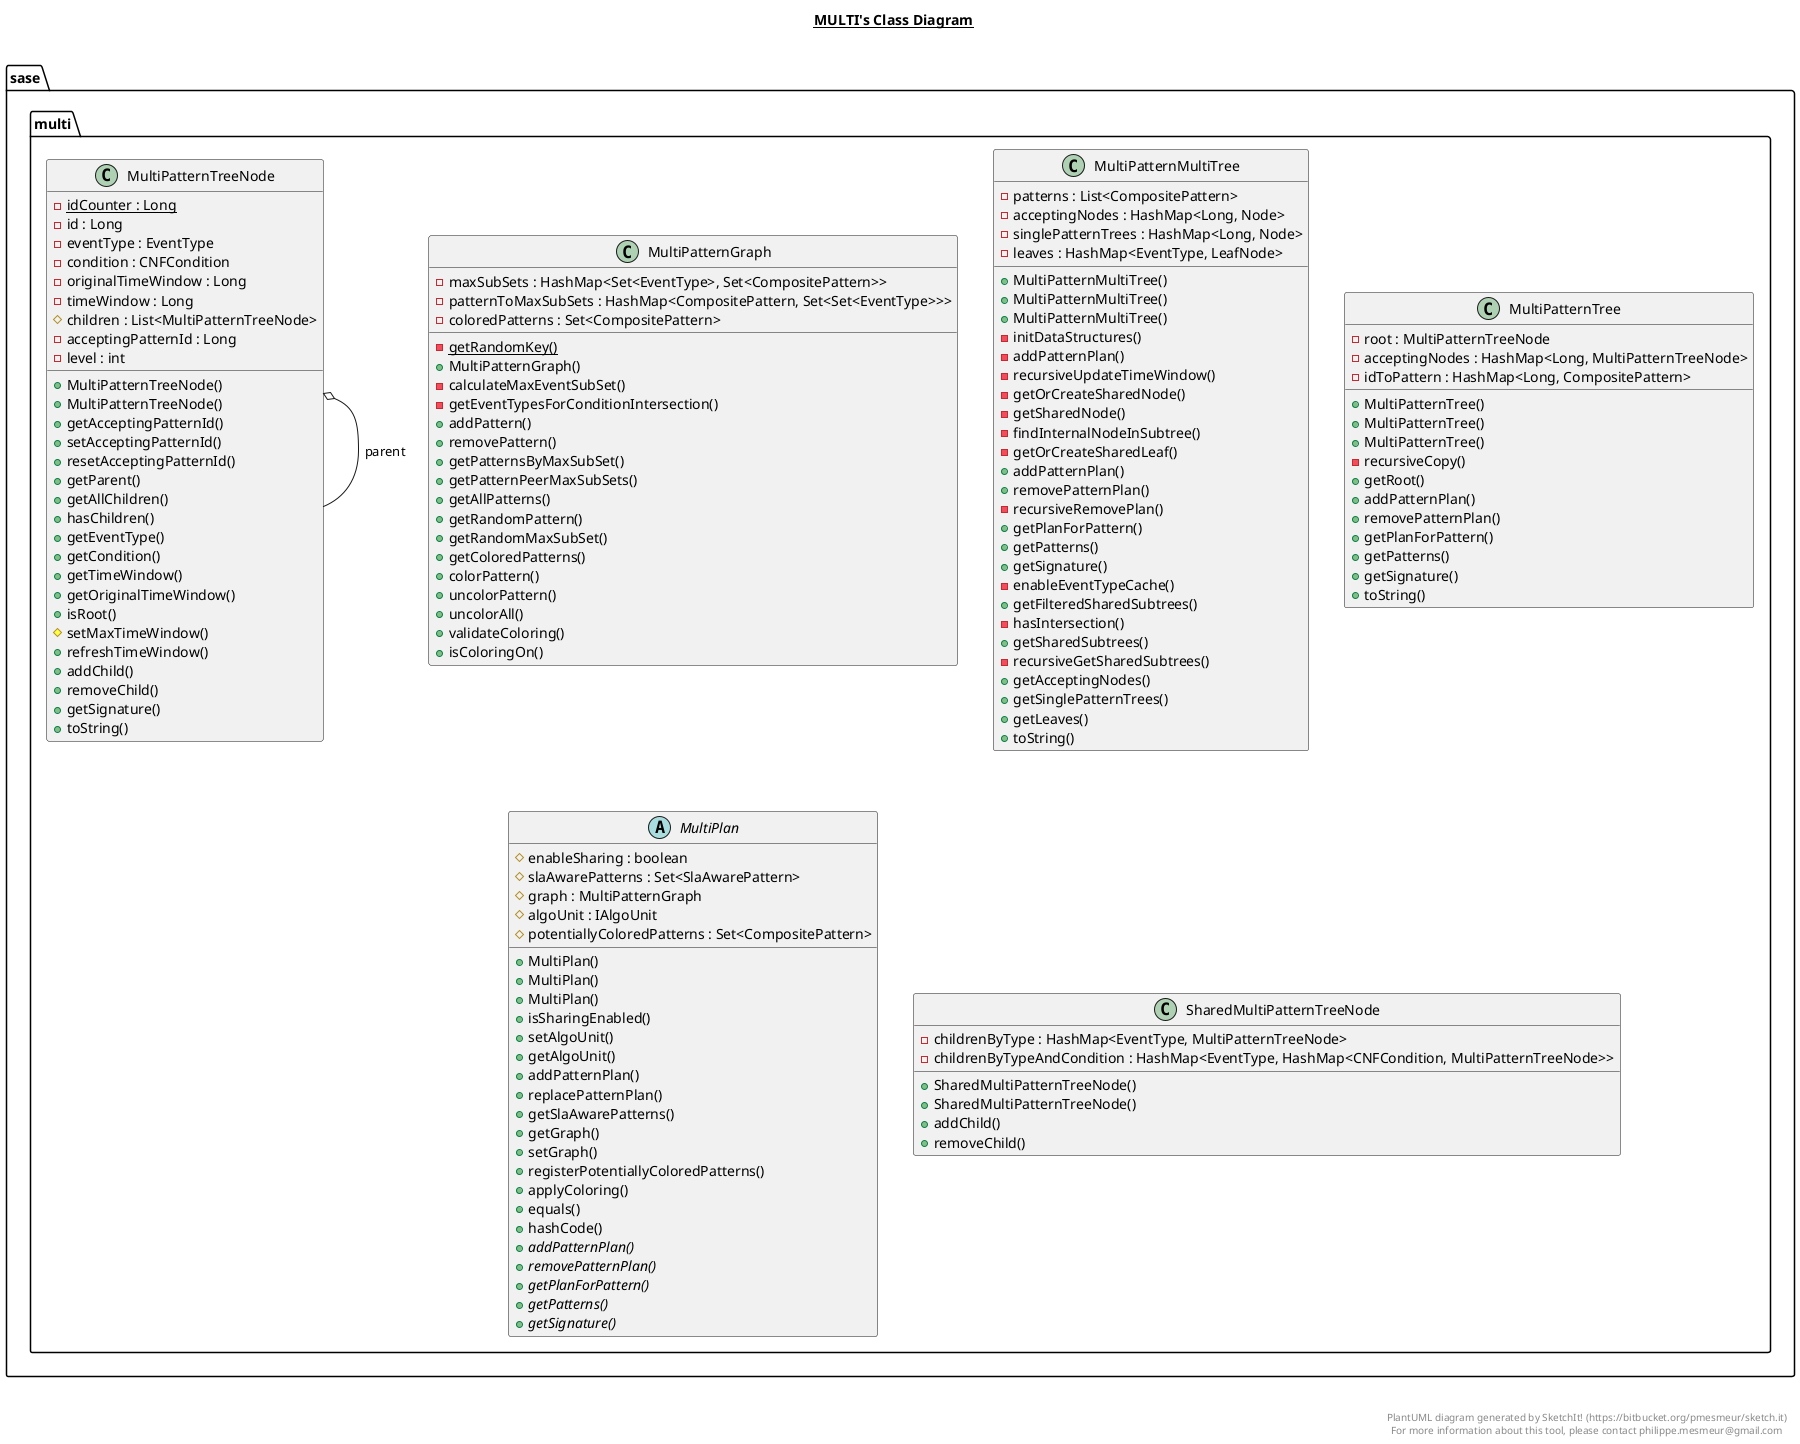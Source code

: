 @startuml

title __MULTI's Class Diagram__\n

  package sase.multi {
    class MultiPatternGraph {
        - maxSubSets : HashMap<Set<EventType>, Set<CompositePattern>>
        - patternToMaxSubSets : HashMap<CompositePattern, Set<Set<EventType>>>
        - coloredPatterns : Set<CompositePattern>
        {static} - getRandomKey()
        + MultiPatternGraph()
        - calculateMaxEventSubSet()
        - getEventTypesForConditionIntersection()
        + addPattern()
        + removePattern()
        + getPatternsByMaxSubSet()
        + getPatternPeerMaxSubSets()
        + getAllPatterns()
        + getRandomPattern()
        + getRandomMaxSubSet()
        + getColoredPatterns()
        + colorPattern()
        + uncolorPattern()
        + uncolorAll()
        + validateColoring()
        + isColoringOn()
    }
  }
  

  package sase.multi {
    class MultiPatternMultiTree {
        - patterns : List<CompositePattern>
        - acceptingNodes : HashMap<Long, Node>
        - singlePatternTrees : HashMap<Long, Node>
        - leaves : HashMap<EventType, LeafNode>
        + MultiPatternMultiTree()
        + MultiPatternMultiTree()
        + MultiPatternMultiTree()
        - initDataStructures()
        - addPatternPlan()
        - recursiveUpdateTimeWindow()
        - getOrCreateSharedNode()
        - getSharedNode()
        - findInternalNodeInSubtree()
        - getOrCreateSharedLeaf()
        + addPatternPlan()
        + removePatternPlan()
        - recursiveRemovePlan()
        + getPlanForPattern()
        + getPatterns()
        + getSignature()
        - enableEventTypeCache()
        + getFilteredSharedSubtrees()
        - hasIntersection()
        + getSharedSubtrees()
        - recursiveGetSharedSubtrees()
        + getAcceptingNodes()
        + getSinglePatternTrees()
        + getLeaves()
        + toString()
    }
  }
  

  package sase.multi {
    class MultiPatternTree {
        - root : MultiPatternTreeNode
        - acceptingNodes : HashMap<Long, MultiPatternTreeNode>
        - idToPattern : HashMap<Long, CompositePattern>
        + MultiPatternTree()
        + MultiPatternTree()
        + MultiPatternTree()
        - recursiveCopy()
        + getRoot()
        + addPatternPlan()
        + removePatternPlan()
        + getPlanForPattern()
        + getPatterns()
        + getSignature()
        + toString()
    }
  }
  

  package sase.multi {
    class MultiPatternTreeNode {
        {static} - idCounter : Long
        - id : Long
        - eventType : EventType
        - condition : CNFCondition
        - originalTimeWindow : Long
        - timeWindow : Long
        # children : List<MultiPatternTreeNode>
        - acceptingPatternId : Long
        - level : int
        + MultiPatternTreeNode()
        + MultiPatternTreeNode()
        + getAcceptingPatternId()
        + setAcceptingPatternId()
        + resetAcceptingPatternId()
        + getParent()
        + getAllChildren()
        + hasChildren()
        + getEventType()
        + getCondition()
        + getTimeWindow()
        + getOriginalTimeWindow()
        + isRoot()
        # setMaxTimeWindow()
        + refreshTimeWindow()
        + addChild()
        + removeChild()
        + getSignature()
        + toString()
    }
  }
  

  package sase.multi {
    abstract class MultiPlan {
        # enableSharing : boolean
        # slaAwarePatterns : Set<SlaAwarePattern>
        # graph : MultiPatternGraph
        # algoUnit : IAlgoUnit
        # potentiallyColoredPatterns : Set<CompositePattern>
        + MultiPlan()
        + MultiPlan()
        + MultiPlan()
        + isSharingEnabled()
        + setAlgoUnit()
        + getAlgoUnit()
        + addPatternPlan()
        + replacePatternPlan()
        + getSlaAwarePatterns()
        + getGraph()
        + setGraph()
        + registerPotentiallyColoredPatterns()
        + applyColoring()
        + equals()
        + hashCode()
        {abstract} + addPatternPlan()
        {abstract} + removePatternPlan()
        {abstract} + getPlanForPattern()
        {abstract} + getPatterns()
        {abstract} + getSignature()
    }
  }
  

  package sase.multi {
    class SharedMultiPatternTreeNode {
        - childrenByType : HashMap<EventType, MultiPatternTreeNode>
        - childrenByTypeAndCondition : HashMap<EventType, HashMap<CNFCondition, MultiPatternTreeNode>>
        + SharedMultiPatternTreeNode()
        + SharedMultiPatternTreeNode()
        + addChild()
        + removeChild()
    }
  }
  

  MultiPatternTreeNode o-- MultiPatternTreeNode : parent


right footer


PlantUML diagram generated by SketchIt! (https://bitbucket.org/pmesmeur/sketch.it)
For more information about this tool, please contact philippe.mesmeur@gmail.com
endfooter

@enduml

